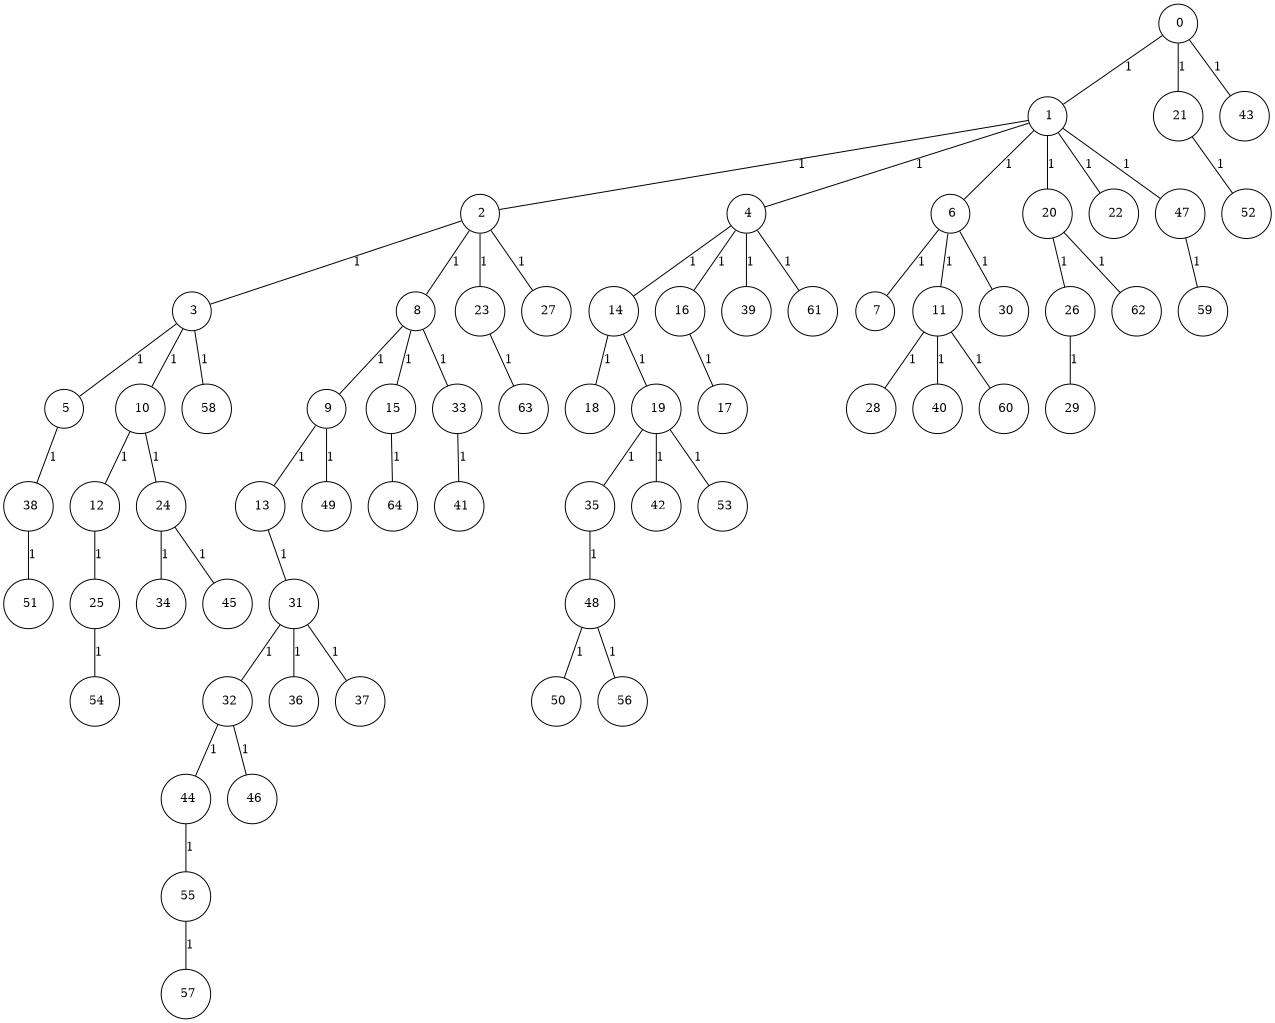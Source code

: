 graph G {
size="8.5,11;"
ratio = "expand;"
fixedsize="true;"
overlap="scale;"
node[shape=circle,width=.12,hight=.12,fontsize=12]
edge[fontsize=12]

0[label=" 0" color=black, pos="1.8573886,2.2240661!"];
1[label=" 1" color=black, pos="2.9057876,0.64525836!"];
2[label=" 2" color=black, pos="1.1224689,0.6133215!"];
3[label=" 3" color=black, pos="0.74323774,1.3437039!"];
4[label=" 4" color=black, pos="2.1318054,1.6637817!"];
5[label=" 5" color=black, pos="1.610279,2.8039098!"];
6[label=" 6" color=black, pos="0.95014983,2.1644669!"];
7[label=" 7" color=black, pos="2.5239816,1.2685193!"];
8[label=" 8" color=black, pos="0.87968936,1.4959825!"];
9[label=" 9" color=black, pos="2.0639193,1.8849222!"];
10[label=" 10" color=black, pos="1.9758064,1.265159!"];
11[label=" 11" color=black, pos="1.1946159,1.7733413!"];
12[label=" 12" color=black, pos="1.7244971,1.4767898!"];
13[label=" 13" color=black, pos="1.7237951,1.770515!"];
14[label=" 14" color=black, pos="0.6231756,1.512815!"];
15[label=" 15" color=black, pos="1.87384,2.5285274!"];
16[label=" 16" color=black, pos="0.27391966,2.5390063!"];
17[label=" 17" color=black, pos="2.1657507,0.52422718!"];
18[label=" 18" color=black, pos="1.9221721,1.8606012!"];
19[label=" 19" color=black, pos="1.3982492,1.4432092!"];
20[label=" 20" color=black, pos="0.071065438,0.45752246!"];
21[label=" 21" color=black, pos="2.2006987,1.4688056!"];
22[label=" 22" color=black, pos="0.16301936,1.9710315!"];
23[label=" 23" color=black, pos="2.7629549,0.79038871!"];
24[label=" 24" color=black, pos="0.52406881,2.3747135!"];
25[label=" 25" color=black, pos="0.75332346,1.8313766!"];
26[label=" 26" color=black, pos="2.6883269,1.7922836!"];
27[label=" 27" color=black, pos="0.32592031,0.20932239!"];
28[label=" 28" color=black, pos="0.15549187,1.1918463!"];
29[label=" 29" color=black, pos="1.8948823,0.18006487!"];
30[label=" 30" color=black, pos="1.6422725,0.09476102!"];
31[label=" 31" color=black, pos="1.6506553,1.4421019!"];
32[label=" 32" color=black, pos="1.2145447,2.8645436!"];
33[label=" 33" color=black, pos="2.7157561,0.64336376!"];
34[label=" 34" color=black, pos="2.3878981,1.490659!"];
35[label=" 35" color=black, pos="2.6711401,1.1108041!"];
36[label=" 36" color=black, pos="1.3668263,0.18282257!"];
37[label=" 37" color=black, pos="0.96330235,2.3196103!"];
38[label=" 38" color=black, pos="1.5139838,0.01080214!"];
39[label=" 39" color=black, pos="2.299521,0.33936324!"];
40[label=" 40" color=black, pos="0.26971938,0.48193392!"];
41[label=" 41" color=black, pos="0.89982711,0.38955839!"];
42[label=" 42" color=black, pos="1.560945,0.0015435521!"];
43[label=" 43" color=black, pos="2.5801988,1.0587171!"];
44[label=" 44" color=black, pos="2.4149981,0.2087337!"];
45[label=" 45" color=black, pos="2.6044271,2.9838753!"];
46[label=" 46" color=black, pos="0.94271523,1.2830501!"];
47[label=" 47" color=black, pos="0.44758144,1.756302!"];
48[label=" 48" color=black, pos="1.8263202,1.7027763!"];
49[label=" 49" color=black, pos="0.36353357,1.0138725!"];
50[label=" 50" color=black, pos="2.9725521,0.1565637!"];
51[label=" 51" color=black, pos="1.1277637,1.499776!"];
52[label=" 52" color=black, pos="1.4568205,0.92106235!"];
53[label=" 53" color=black, pos="1.2368537,2.1796586!"];
54[label=" 54" color=black, pos="1.8996151,1.4218052!"];
55[label=" 55" color=black, pos="0.085122011,1.0644973!"];
56[label=" 56" color=black, pos="1.416343,0.63758951!"];
57[label=" 57" color=black, pos="0.85960826,0.70435517!"];
58[label=" 58" color=black, pos="1.666878,0.38491124!"];
59[label=" 59" color=black, pos="0.076199685,0.33740359!"];
60[label=" 60" color=black, pos="1.593197,0.59426784!"];
61[label=" 61" color=black, pos="0.16340358,1.0096196!"];
62[label=" 62" color=black, pos="0.23663512,2.4102152!"];
63[label=" 63" color=black, pos="1.6095319,0.23319934!"];
64[label=" 64" color=black, pos="2.2419862,2.8057515!"];
0--1[label="1"]
0--21[label="1"]
0--43[label="1"]
1--2[label="1"]
1--4[label="1"]
1--6[label="1"]
1--20[label="1"]
1--22[label="1"]
1--47[label="1"]
2--3[label="1"]
2--8[label="1"]
2--23[label="1"]
2--27[label="1"]
3--5[label="1"]
3--10[label="1"]
3--58[label="1"]
4--14[label="1"]
4--16[label="1"]
4--39[label="1"]
4--61[label="1"]
5--38[label="1"]
6--7[label="1"]
6--11[label="1"]
6--30[label="1"]
8--9[label="1"]
8--15[label="1"]
8--33[label="1"]
9--13[label="1"]
9--49[label="1"]
10--12[label="1"]
10--24[label="1"]
11--28[label="1"]
11--40[label="1"]
11--60[label="1"]
12--25[label="1"]
13--31[label="1"]
14--18[label="1"]
14--19[label="1"]
15--64[label="1"]
16--17[label="1"]
19--35[label="1"]
19--42[label="1"]
19--53[label="1"]
20--26[label="1"]
20--62[label="1"]
21--52[label="1"]
23--63[label="1"]
24--34[label="1"]
24--45[label="1"]
25--54[label="1"]
26--29[label="1"]
31--32[label="1"]
31--36[label="1"]
31--37[label="1"]
32--44[label="1"]
32--46[label="1"]
33--41[label="1"]
35--48[label="1"]
38--51[label="1"]
44--55[label="1"]
47--59[label="1"]
48--50[label="1"]
48--56[label="1"]
55--57[label="1"]

}
